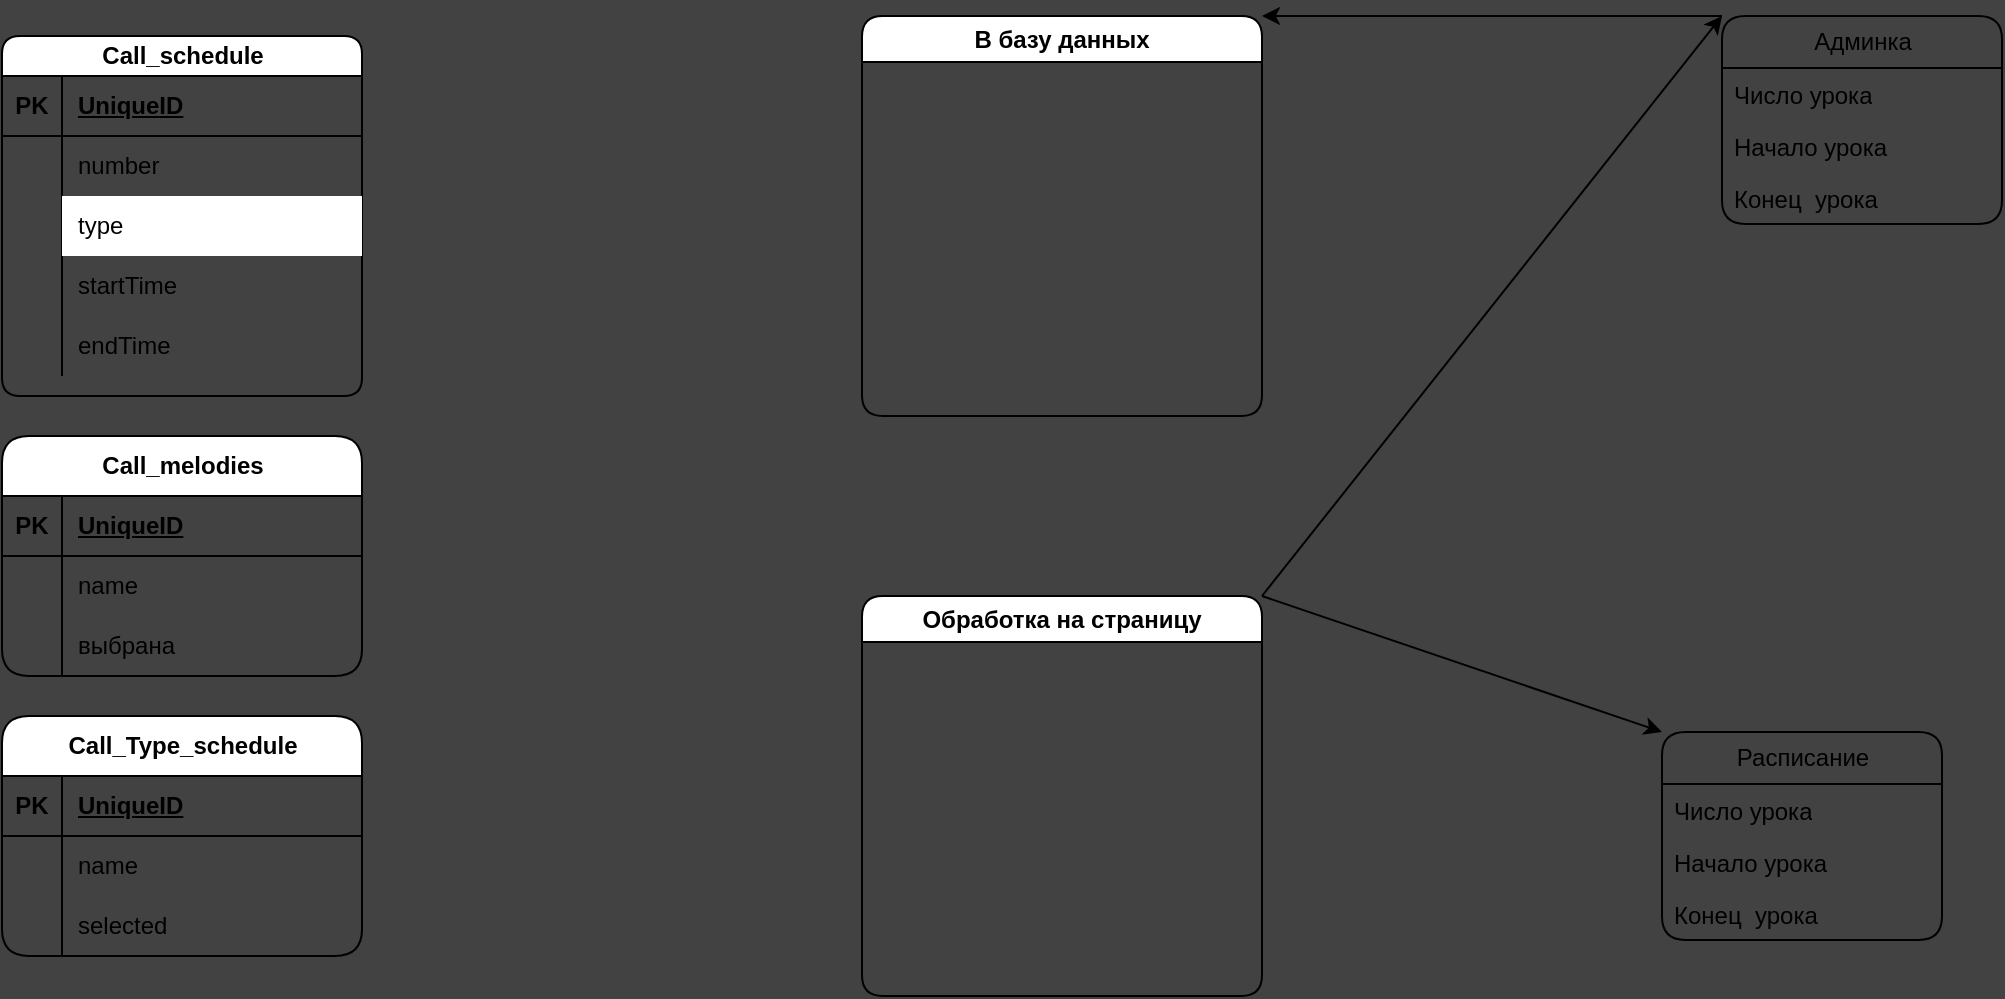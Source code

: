 <mxfile>
    <diagram id="R2lEEEUBdFMjLlhIrx00" name="Page-1">
        <mxGraphModel dx="1219" dy="664" grid="0" gridSize="10" guides="1" tooltips="1" connect="1" arrows="1" fold="1" page="0" pageScale="1" pageWidth="850" pageHeight="1100" background="#424242" math="0" shadow="0" extFonts="Permanent Marker^https://fonts.googleapis.com/css?family=Permanent+Marker">
            <root>
                <mxCell id="0"/>
                <mxCell id="1" parent="0"/>
                <mxCell id="KgPJoqjt2qR25ItrktwZ-2" value="Расписание" style="swimlane;fontStyle=0;childLayout=stackLayout;horizontal=1;startSize=26;fillColor=none;horizontalStack=0;resizeParent=1;resizeParentMax=0;resizeLast=0;collapsible=1;marginBottom=0;html=1;rounded=1;" parent="1" vertex="1">
                    <mxGeometry x="870" y="408" width="140" height="104" as="geometry"/>
                </mxCell>
                <mxCell id="KgPJoqjt2qR25ItrktwZ-3" value="Число урока" style="text;strokeColor=none;fillColor=none;align=left;verticalAlign=top;spacingLeft=4;spacingRight=4;overflow=hidden;rotatable=0;points=[[0,0.5],[1,0.5]];portConstraint=eastwest;whiteSpace=wrap;html=1;rounded=1;" parent="KgPJoqjt2qR25ItrktwZ-2" vertex="1">
                    <mxGeometry y="26" width="140" height="26" as="geometry"/>
                </mxCell>
                <mxCell id="KgPJoqjt2qR25ItrktwZ-4" value="Начало урока" style="text;strokeColor=none;fillColor=none;align=left;verticalAlign=top;spacingLeft=4;spacingRight=4;overflow=hidden;rotatable=0;points=[[0,0.5],[1,0.5]];portConstraint=eastwest;whiteSpace=wrap;html=1;rounded=1;" parent="KgPJoqjt2qR25ItrktwZ-2" vertex="1">
                    <mxGeometry y="52" width="140" height="26" as="geometry"/>
                </mxCell>
                <mxCell id="KgPJoqjt2qR25ItrktwZ-5" value="Конец&amp;nbsp; урока" style="text;strokeColor=none;fillColor=none;align=left;verticalAlign=top;spacingLeft=4;spacingRight=4;overflow=hidden;rotatable=0;points=[[0,0.5],[1,0.5]];portConstraint=eastwest;whiteSpace=wrap;html=1;rounded=1;" parent="KgPJoqjt2qR25ItrktwZ-2" vertex="1">
                    <mxGeometry y="78" width="140" height="26" as="geometry"/>
                </mxCell>
                <mxCell id="KgPJoqjt2qR25ItrktwZ-9" value="Call_schedule" style="shape=table;startSize=20;container=1;collapsible=1;childLayout=tableLayout;fixedRows=1;rowLines=0;fontStyle=1;align=center;resizeLast=1;html=1;rounded=1;" parent="1" vertex="1">
                    <mxGeometry x="40" y="60" width="180" height="180" as="geometry"/>
                </mxCell>
                <mxCell id="KgPJoqjt2qR25ItrktwZ-10" value="" style="shape=tableRow;horizontal=0;startSize=0;swimlaneHead=0;swimlaneBody=0;fillColor=none;collapsible=0;dropTarget=0;points=[[0,0.5],[1,0.5]];portConstraint=eastwest;top=0;left=0;right=0;bottom=1;rounded=1;" parent="KgPJoqjt2qR25ItrktwZ-9" vertex="1">
                    <mxGeometry y="20" width="180" height="30" as="geometry"/>
                </mxCell>
                <mxCell id="KgPJoqjt2qR25ItrktwZ-11" value="PK" style="shape=partialRectangle;connectable=0;fillColor=none;top=0;left=0;bottom=0;right=0;fontStyle=1;overflow=hidden;whiteSpace=wrap;html=1;rounded=1;" parent="KgPJoqjt2qR25ItrktwZ-10" vertex="1">
                    <mxGeometry width="30" height="30" as="geometry">
                        <mxRectangle width="30" height="30" as="alternateBounds"/>
                    </mxGeometry>
                </mxCell>
                <mxCell id="KgPJoqjt2qR25ItrktwZ-12" value="UniqueID" style="shape=partialRectangle;connectable=0;fillColor=none;top=0;left=0;bottom=0;right=0;align=left;spacingLeft=6;fontStyle=5;overflow=hidden;whiteSpace=wrap;html=1;rounded=1;" parent="KgPJoqjt2qR25ItrktwZ-10" vertex="1">
                    <mxGeometry x="30" width="150" height="30" as="geometry">
                        <mxRectangle width="150" height="30" as="alternateBounds"/>
                    </mxGeometry>
                </mxCell>
                <mxCell id="KgPJoqjt2qR25ItrktwZ-13" value="" style="shape=tableRow;horizontal=0;startSize=0;swimlaneHead=0;swimlaneBody=0;fillColor=none;collapsible=0;dropTarget=0;points=[[0,0.5],[1,0.5]];portConstraint=eastwest;top=0;left=0;right=0;bottom=0;rounded=1;" parent="KgPJoqjt2qR25ItrktwZ-9" vertex="1">
                    <mxGeometry y="50" width="180" height="30" as="geometry"/>
                </mxCell>
                <mxCell id="KgPJoqjt2qR25ItrktwZ-14" value="" style="shape=partialRectangle;connectable=0;fillColor=none;top=0;left=0;bottom=0;right=0;editable=1;overflow=hidden;whiteSpace=wrap;html=1;rounded=1;" parent="KgPJoqjt2qR25ItrktwZ-13" vertex="1">
                    <mxGeometry width="30" height="30" as="geometry">
                        <mxRectangle width="30" height="30" as="alternateBounds"/>
                    </mxGeometry>
                </mxCell>
                <mxCell id="KgPJoqjt2qR25ItrktwZ-15" value="number" style="shape=partialRectangle;connectable=0;fillColor=none;top=0;left=0;bottom=0;right=0;align=left;spacingLeft=6;overflow=hidden;whiteSpace=wrap;html=1;rounded=1;" parent="KgPJoqjt2qR25ItrktwZ-13" vertex="1">
                    <mxGeometry x="30" width="150" height="30" as="geometry">
                        <mxRectangle width="150" height="30" as="alternateBounds"/>
                    </mxGeometry>
                </mxCell>
                <mxCell id="KgPJoqjt2qR25ItrktwZ-16" value="" style="shape=tableRow;horizontal=0;startSize=0;swimlaneHead=0;swimlaneBody=0;fillColor=none;collapsible=0;dropTarget=0;points=[[0,0.5],[1,0.5]];portConstraint=eastwest;top=0;left=0;right=0;bottom=0;rounded=1;" parent="KgPJoqjt2qR25ItrktwZ-9" vertex="1">
                    <mxGeometry y="80" width="180" height="30" as="geometry"/>
                </mxCell>
                <mxCell id="KgPJoqjt2qR25ItrktwZ-17" value="" style="shape=partialRectangle;connectable=0;fillColor=none;top=0;left=0;bottom=0;right=0;editable=1;overflow=hidden;whiteSpace=wrap;html=1;rounded=1;" parent="KgPJoqjt2qR25ItrktwZ-16" vertex="1">
                    <mxGeometry width="30" height="30" as="geometry">
                        <mxRectangle width="30" height="30" as="alternateBounds"/>
                    </mxGeometry>
                </mxCell>
                <mxCell id="KgPJoqjt2qR25ItrktwZ-18" value="type" style="shape=partialRectangle;connectable=0;top=0;left=0;bottom=0;right=0;align=left;spacingLeft=6;overflow=hidden;whiteSpace=wrap;html=1;rounded=1;" parent="KgPJoqjt2qR25ItrktwZ-16" vertex="1">
                    <mxGeometry x="30" width="150" height="30" as="geometry">
                        <mxRectangle width="150" height="30" as="alternateBounds"/>
                    </mxGeometry>
                </mxCell>
                <mxCell id="KgPJoqjt2qR25ItrktwZ-19" value="" style="shape=tableRow;horizontal=0;startSize=0;swimlaneHead=0;swimlaneBody=0;fillColor=none;collapsible=0;dropTarget=0;points=[[0,0.5],[1,0.5]];portConstraint=eastwest;top=0;left=0;right=0;bottom=0;rounded=1;" parent="KgPJoqjt2qR25ItrktwZ-9" vertex="1">
                    <mxGeometry y="110" width="180" height="30" as="geometry"/>
                </mxCell>
                <mxCell id="KgPJoqjt2qR25ItrktwZ-20" value="&lt;div&gt;&lt;br&gt;&lt;/div&gt;" style="shape=partialRectangle;connectable=0;fillColor=none;top=0;left=0;bottom=0;right=0;editable=1;overflow=hidden;whiteSpace=wrap;html=1;rounded=1;" parent="KgPJoqjt2qR25ItrktwZ-19" vertex="1">
                    <mxGeometry width="30" height="30" as="geometry">
                        <mxRectangle width="30" height="30" as="alternateBounds"/>
                    </mxGeometry>
                </mxCell>
                <mxCell id="KgPJoqjt2qR25ItrktwZ-21" value="startTime" style="shape=partialRectangle;connectable=0;fillColor=none;top=0;left=0;bottom=0;right=0;align=left;spacingLeft=6;overflow=hidden;whiteSpace=wrap;html=1;rounded=1;" parent="KgPJoqjt2qR25ItrktwZ-19" vertex="1">
                    <mxGeometry x="30" width="150" height="30" as="geometry">
                        <mxRectangle width="150" height="30" as="alternateBounds"/>
                    </mxGeometry>
                </mxCell>
                <mxCell id="KgPJoqjt2qR25ItrktwZ-40" value="" style="shape=tableRow;horizontal=0;startSize=0;swimlaneHead=0;swimlaneBody=0;fillColor=none;collapsible=0;dropTarget=0;points=[[0,0.5],[1,0.5]];portConstraint=eastwest;top=0;left=0;right=0;bottom=0;rounded=1;" parent="KgPJoqjt2qR25ItrktwZ-9" vertex="1">
                    <mxGeometry y="140" width="180" height="30" as="geometry"/>
                </mxCell>
                <mxCell id="KgPJoqjt2qR25ItrktwZ-41" value="&lt;div&gt;&lt;br&gt;&lt;/div&gt;" style="shape=partialRectangle;connectable=0;fillColor=none;top=0;left=0;bottom=0;right=0;editable=1;overflow=hidden;whiteSpace=wrap;html=1;rounded=1;" parent="KgPJoqjt2qR25ItrktwZ-40" vertex="1">
                    <mxGeometry width="30" height="30" as="geometry">
                        <mxRectangle width="30" height="30" as="alternateBounds"/>
                    </mxGeometry>
                </mxCell>
                <mxCell id="KgPJoqjt2qR25ItrktwZ-42" value="endTime" style="shape=partialRectangle;connectable=0;fillColor=none;top=0;left=0;bottom=0;right=0;align=left;spacingLeft=6;overflow=hidden;whiteSpace=wrap;html=1;rounded=1;" parent="KgPJoqjt2qR25ItrktwZ-40" vertex="1">
                    <mxGeometry x="30" width="150" height="30" as="geometry">
                        <mxRectangle width="150" height="30" as="alternateBounds"/>
                    </mxGeometry>
                </mxCell>
                <mxCell id="KgPJoqjt2qR25ItrktwZ-24" value="Call_melodies" style="shape=table;startSize=30;container=1;collapsible=1;childLayout=tableLayout;fixedRows=1;rowLines=0;fontStyle=1;align=center;resizeLast=1;html=1;rounded=1;" parent="1" vertex="1">
                    <mxGeometry x="40" y="260" width="180" height="120" as="geometry"/>
                </mxCell>
                <mxCell id="KgPJoqjt2qR25ItrktwZ-25" value="" style="shape=tableRow;horizontal=0;startSize=0;swimlaneHead=0;swimlaneBody=0;fillColor=none;collapsible=0;dropTarget=0;points=[[0,0.5],[1,0.5]];portConstraint=eastwest;top=0;left=0;right=0;bottom=1;rounded=1;" parent="KgPJoqjt2qR25ItrktwZ-24" vertex="1">
                    <mxGeometry y="30" width="180" height="30" as="geometry"/>
                </mxCell>
                <mxCell id="KgPJoqjt2qR25ItrktwZ-26" value="PK" style="shape=partialRectangle;connectable=0;fillColor=none;top=0;left=0;bottom=0;right=0;fontStyle=1;overflow=hidden;whiteSpace=wrap;html=1;rounded=1;" parent="KgPJoqjt2qR25ItrktwZ-25" vertex="1">
                    <mxGeometry width="30" height="30" as="geometry">
                        <mxRectangle width="30" height="30" as="alternateBounds"/>
                    </mxGeometry>
                </mxCell>
                <mxCell id="KgPJoqjt2qR25ItrktwZ-27" value="UniqueID" style="shape=partialRectangle;connectable=0;fillColor=none;top=0;left=0;bottom=0;right=0;align=left;spacingLeft=6;fontStyle=5;overflow=hidden;whiteSpace=wrap;html=1;rounded=1;" parent="KgPJoqjt2qR25ItrktwZ-25" vertex="1">
                    <mxGeometry x="30" width="150" height="30" as="geometry">
                        <mxRectangle width="150" height="30" as="alternateBounds"/>
                    </mxGeometry>
                </mxCell>
                <mxCell id="KgPJoqjt2qR25ItrktwZ-28" value="" style="shape=tableRow;horizontal=0;startSize=0;swimlaneHead=0;swimlaneBody=0;fillColor=none;collapsible=0;dropTarget=0;points=[[0,0.5],[1,0.5]];portConstraint=eastwest;top=0;left=0;right=0;bottom=0;rounded=1;" parent="KgPJoqjt2qR25ItrktwZ-24" vertex="1">
                    <mxGeometry y="60" width="180" height="30" as="geometry"/>
                </mxCell>
                <mxCell id="KgPJoqjt2qR25ItrktwZ-29" value="" style="shape=partialRectangle;connectable=0;fillColor=none;top=0;left=0;bottom=0;right=0;editable=1;overflow=hidden;whiteSpace=wrap;html=1;rounded=1;" parent="KgPJoqjt2qR25ItrktwZ-28" vertex="1">
                    <mxGeometry width="30" height="30" as="geometry">
                        <mxRectangle width="30" height="30" as="alternateBounds"/>
                    </mxGeometry>
                </mxCell>
                <mxCell id="KgPJoqjt2qR25ItrktwZ-30" value="name" style="shape=partialRectangle;connectable=0;fillColor=none;top=0;left=0;bottom=0;right=0;align=left;spacingLeft=6;overflow=hidden;whiteSpace=wrap;html=1;rounded=1;" parent="KgPJoqjt2qR25ItrktwZ-28" vertex="1">
                    <mxGeometry x="30" width="150" height="30" as="geometry">
                        <mxRectangle width="150" height="30" as="alternateBounds"/>
                    </mxGeometry>
                </mxCell>
                <mxCell id="KgPJoqjt2qR25ItrktwZ-31" value="" style="shape=tableRow;horizontal=0;startSize=0;swimlaneHead=0;swimlaneBody=0;fillColor=none;collapsible=0;dropTarget=0;points=[[0,0.5],[1,0.5]];portConstraint=eastwest;top=0;left=0;right=0;bottom=0;rounded=1;" parent="KgPJoqjt2qR25ItrktwZ-24" vertex="1">
                    <mxGeometry y="90" width="180" height="30" as="geometry"/>
                </mxCell>
                <mxCell id="KgPJoqjt2qR25ItrktwZ-32" value="" style="shape=partialRectangle;connectable=0;fillColor=none;top=0;left=0;bottom=0;right=0;editable=1;overflow=hidden;whiteSpace=wrap;html=1;rounded=1;" parent="KgPJoqjt2qR25ItrktwZ-31" vertex="1">
                    <mxGeometry width="30" height="30" as="geometry">
                        <mxRectangle width="30" height="30" as="alternateBounds"/>
                    </mxGeometry>
                </mxCell>
                <mxCell id="KgPJoqjt2qR25ItrktwZ-33" value="выбрана&amp;nbsp;" style="shape=partialRectangle;connectable=0;fillColor=none;top=0;left=0;bottom=0;right=0;align=left;spacingLeft=6;overflow=hidden;whiteSpace=wrap;html=1;rounded=1;" parent="KgPJoqjt2qR25ItrktwZ-31" vertex="1">
                    <mxGeometry x="30" width="150" height="30" as="geometry">
                        <mxRectangle width="150" height="30" as="alternateBounds"/>
                    </mxGeometry>
                </mxCell>
                <mxCell id="KgPJoqjt2qR25ItrktwZ-43" value="Call_Type_schedule" style="shape=table;startSize=30;container=1;collapsible=1;childLayout=tableLayout;fixedRows=1;rowLines=0;fontStyle=1;align=center;resizeLast=1;html=1;rounded=1;" parent="1" vertex="1">
                    <mxGeometry x="40" y="400" width="180" height="120" as="geometry"/>
                </mxCell>
                <mxCell id="KgPJoqjt2qR25ItrktwZ-44" value="" style="shape=tableRow;horizontal=0;startSize=0;swimlaneHead=0;swimlaneBody=0;fillColor=none;collapsible=0;dropTarget=0;points=[[0,0.5],[1,0.5]];portConstraint=eastwest;top=0;left=0;right=0;bottom=1;rounded=1;" parent="KgPJoqjt2qR25ItrktwZ-43" vertex="1">
                    <mxGeometry y="30" width="180" height="30" as="geometry"/>
                </mxCell>
                <mxCell id="KgPJoqjt2qR25ItrktwZ-45" value="PK" style="shape=partialRectangle;connectable=0;fillColor=none;top=0;left=0;bottom=0;right=0;fontStyle=1;overflow=hidden;whiteSpace=wrap;html=1;rounded=1;" parent="KgPJoqjt2qR25ItrktwZ-44" vertex="1">
                    <mxGeometry width="30" height="30" as="geometry">
                        <mxRectangle width="30" height="30" as="alternateBounds"/>
                    </mxGeometry>
                </mxCell>
                <mxCell id="KgPJoqjt2qR25ItrktwZ-46" value="UniqueID" style="shape=partialRectangle;connectable=0;fillColor=none;top=0;left=0;bottom=0;right=0;align=left;spacingLeft=6;fontStyle=5;overflow=hidden;whiteSpace=wrap;html=1;rounded=1;" parent="KgPJoqjt2qR25ItrktwZ-44" vertex="1">
                    <mxGeometry x="30" width="150" height="30" as="geometry">
                        <mxRectangle width="150" height="30" as="alternateBounds"/>
                    </mxGeometry>
                </mxCell>
                <mxCell id="KgPJoqjt2qR25ItrktwZ-47" value="" style="shape=tableRow;horizontal=0;startSize=0;swimlaneHead=0;swimlaneBody=0;fillColor=none;collapsible=0;dropTarget=0;points=[[0,0.5],[1,0.5]];portConstraint=eastwest;top=0;left=0;right=0;bottom=0;rounded=1;" parent="KgPJoqjt2qR25ItrktwZ-43" vertex="1">
                    <mxGeometry y="60" width="180" height="30" as="geometry"/>
                </mxCell>
                <mxCell id="KgPJoqjt2qR25ItrktwZ-48" value="" style="shape=partialRectangle;connectable=0;fillColor=none;top=0;left=0;bottom=0;right=0;editable=1;overflow=hidden;whiteSpace=wrap;html=1;rounded=1;" parent="KgPJoqjt2qR25ItrktwZ-47" vertex="1">
                    <mxGeometry width="30" height="30" as="geometry">
                        <mxRectangle width="30" height="30" as="alternateBounds"/>
                    </mxGeometry>
                </mxCell>
                <mxCell id="KgPJoqjt2qR25ItrktwZ-49" value="name" style="shape=partialRectangle;connectable=0;fillColor=none;top=0;left=0;bottom=0;right=0;align=left;spacingLeft=6;overflow=hidden;whiteSpace=wrap;html=1;rounded=1;" parent="KgPJoqjt2qR25ItrktwZ-47" vertex="1">
                    <mxGeometry x="30" width="150" height="30" as="geometry">
                        <mxRectangle width="150" height="30" as="alternateBounds"/>
                    </mxGeometry>
                </mxCell>
                <mxCell id="KgPJoqjt2qR25ItrktwZ-50" value="" style="shape=tableRow;horizontal=0;startSize=0;swimlaneHead=0;swimlaneBody=0;fillColor=none;collapsible=0;dropTarget=0;points=[[0,0.5],[1,0.5]];portConstraint=eastwest;top=0;left=0;right=0;bottom=0;rounded=1;" parent="KgPJoqjt2qR25ItrktwZ-43" vertex="1">
                    <mxGeometry y="90" width="180" height="30" as="geometry"/>
                </mxCell>
                <mxCell id="KgPJoqjt2qR25ItrktwZ-51" value="" style="shape=partialRectangle;connectable=0;fillColor=none;top=0;left=0;bottom=0;right=0;editable=1;overflow=hidden;whiteSpace=wrap;html=1;rounded=1;" parent="KgPJoqjt2qR25ItrktwZ-50" vertex="1">
                    <mxGeometry width="30" height="30" as="geometry">
                        <mxRectangle width="30" height="30" as="alternateBounds"/>
                    </mxGeometry>
                </mxCell>
                <mxCell id="KgPJoqjt2qR25ItrktwZ-52" value="selected" style="shape=partialRectangle;connectable=0;fillColor=none;top=0;left=0;bottom=0;right=0;align=left;spacingLeft=6;overflow=hidden;whiteSpace=wrap;html=1;rounded=1;" parent="KgPJoqjt2qR25ItrktwZ-50" vertex="1">
                    <mxGeometry x="30" width="150" height="30" as="geometry">
                        <mxRectangle width="150" height="30" as="alternateBounds"/>
                    </mxGeometry>
                </mxCell>
                <mxCell id="13" style="edgeStyle=none;html=1;exitX=0;exitY=0;exitDx=0;exitDy=0;entryX=1;entryY=0;entryDx=0;entryDy=0;rounded=1;" edge="1" parent="1" source="KgPJoqjt2qR25ItrktwZ-54" target="12">
                    <mxGeometry relative="1" as="geometry"/>
                </mxCell>
                <mxCell id="KgPJoqjt2qR25ItrktwZ-54" value="Админка" style="swimlane;fontStyle=0;childLayout=stackLayout;horizontal=1;startSize=26;fillColor=none;horizontalStack=0;resizeParent=1;resizeParentMax=0;resizeLast=0;collapsible=1;marginBottom=0;html=1;rounded=1;" parent="1" vertex="1">
                    <mxGeometry x="900" y="50" width="140" height="104" as="geometry"/>
                </mxCell>
                <mxCell id="KgPJoqjt2qR25ItrktwZ-55" value="Число урока" style="text;strokeColor=none;fillColor=none;align=left;verticalAlign=top;spacingLeft=4;spacingRight=4;overflow=hidden;rotatable=0;points=[[0,0.5],[1,0.5]];portConstraint=eastwest;whiteSpace=wrap;html=1;rounded=1;" parent="KgPJoqjt2qR25ItrktwZ-54" vertex="1">
                    <mxGeometry y="26" width="140" height="26" as="geometry"/>
                </mxCell>
                <mxCell id="KgPJoqjt2qR25ItrktwZ-56" value="Начало урока" style="text;strokeColor=none;fillColor=none;align=left;verticalAlign=top;spacingLeft=4;spacingRight=4;overflow=hidden;rotatable=0;points=[[0,0.5],[1,0.5]];portConstraint=eastwest;whiteSpace=wrap;html=1;rounded=1;" parent="KgPJoqjt2qR25ItrktwZ-54" vertex="1">
                    <mxGeometry y="52" width="140" height="26" as="geometry"/>
                </mxCell>
                <mxCell id="KgPJoqjt2qR25ItrktwZ-57" value="Конец&amp;nbsp; урока" style="text;strokeColor=none;fillColor=none;align=left;verticalAlign=top;spacingLeft=4;spacingRight=4;overflow=hidden;rotatable=0;points=[[0,0.5],[1,0.5]];portConstraint=eastwest;whiteSpace=wrap;html=1;rounded=1;" parent="KgPJoqjt2qR25ItrktwZ-54" vertex="1">
                    <mxGeometry y="78" width="140" height="26" as="geometry"/>
                </mxCell>
                <mxCell id="14" style="edgeStyle=none;html=1;exitX=1;exitY=0;exitDx=0;exitDy=0;entryX=0;entryY=0;entryDx=0;entryDy=0;rounded=1;" edge="1" parent="1" source="11" target="KgPJoqjt2qR25ItrktwZ-54">
                    <mxGeometry relative="1" as="geometry"/>
                </mxCell>
                <mxCell id="15" style="edgeStyle=none;html=1;exitX=1;exitY=0;exitDx=0;exitDy=0;entryX=0;entryY=0;entryDx=0;entryDy=0;rounded=1;" edge="1" parent="1" source="11" target="KgPJoqjt2qR25ItrktwZ-2">
                    <mxGeometry relative="1" as="geometry"/>
                </mxCell>
                <mxCell id="11" value="Обработка на страницу" style="swimlane;whiteSpace=wrap;html=1;rounded=1;" vertex="1" parent="1">
                    <mxGeometry x="470" y="340" width="200" height="200" as="geometry"/>
                </mxCell>
                <mxCell id="12" value="В базу данных" style="swimlane;whiteSpace=wrap;html=1;rounded=1;" vertex="1" parent="1">
                    <mxGeometry x="470" y="50" width="200" height="200" as="geometry"/>
                </mxCell>
            </root>
        </mxGraphModel>
    </diagram>
</mxfile>